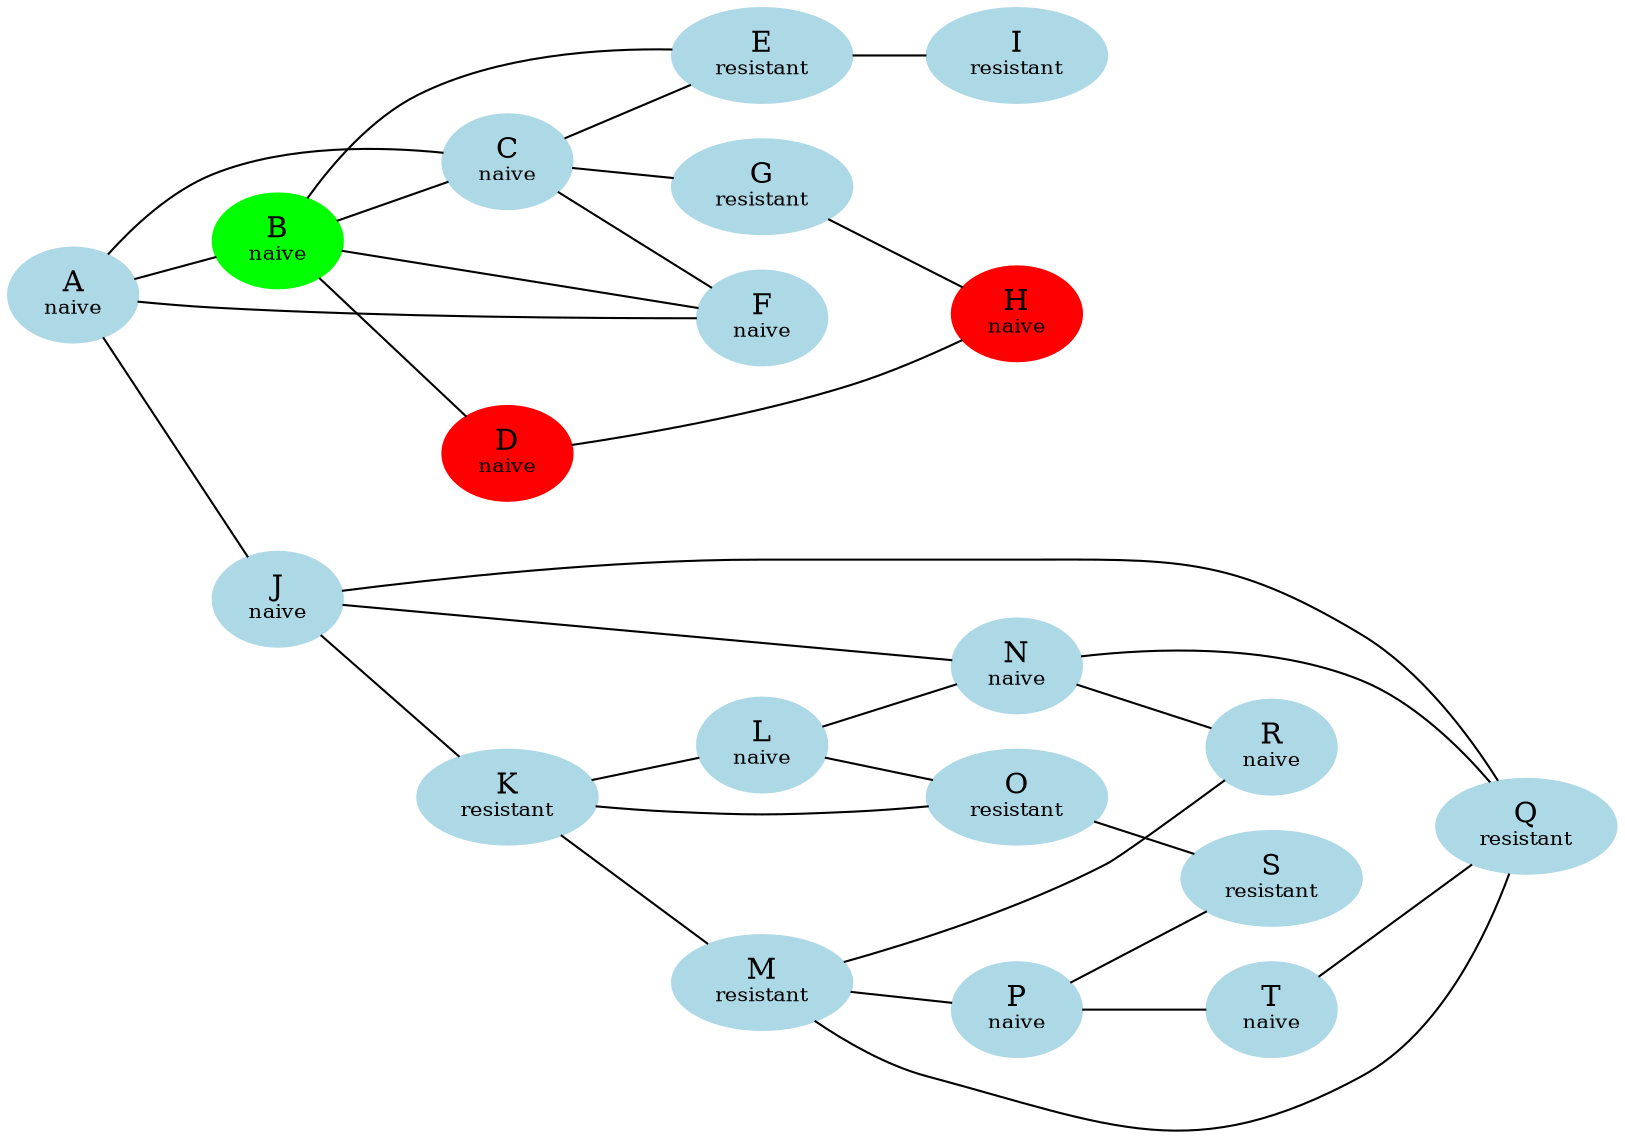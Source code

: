 graph {
 rankdir=LR;
A[label=<A<BR /><FONT POINT-SIZE="10">naive</FONT>>,style=filled, color=lightblue];
B[label=<B<BR /><FONT POINT-SIZE="10">naive</FONT>>,style=filled, color=green];
C[label=<C<BR /><FONT POINT-SIZE="10">naive</FONT>>,style=filled, color=lightblue];
D[label=<D<BR /><FONT POINT-SIZE="10">naive</FONT>>,style=filled, color=red];
E[label=<E<BR /><FONT POINT-SIZE="10">resistant</FONT>>,style=filled, color=lightblue];
F[label=<F<BR /><FONT POINT-SIZE="10">naive</FONT>>,style=filled, color=lightblue];
G[label=<G<BR /><FONT POINT-SIZE="10">resistant</FONT>>,style=filled, color=lightblue];
H[label=<H<BR /><FONT POINT-SIZE="10">naive</FONT>>,style=filled, color=red];
I[label=<I<BR /><FONT POINT-SIZE="10">resistant</FONT>>,style=filled, color=lightblue];
J[label=<J<BR /><FONT POINT-SIZE="10">naive</FONT>>,style=filled, color=lightblue];
K[label=<K<BR /><FONT POINT-SIZE="10">resistant</FONT>>,style=filled, color=lightblue];
L[label=<L<BR /><FONT POINT-SIZE="10">naive</FONT>>,style=filled, color=lightblue];
M[label=<M<BR /><FONT POINT-SIZE="10">resistant</FONT>>,style=filled, color=lightblue];
N[label=<N<BR /><FONT POINT-SIZE="10">naive</FONT>>,style=filled, color=lightblue];
O[label=<O<BR /><FONT POINT-SIZE="10">resistant</FONT>>,style=filled, color=lightblue];
P[label=<P<BR /><FONT POINT-SIZE="10">naive</FONT>>,style=filled, color=lightblue];
Q[label=<Q<BR /><FONT POINT-SIZE="10">resistant</FONT>>,style=filled, color=lightblue];
R[label=<R<BR /><FONT POINT-SIZE="10">naive</FONT>>,style=filled, color=lightblue];
S[label=<S<BR /><FONT POINT-SIZE="10">resistant</FONT>>,style=filled, color=lightblue];
T[label=<T<BR /><FONT POINT-SIZE="10">naive</FONT>>,style=filled, color=lightblue];
A -- {{B C J F }}
B -- {{D E C F }}
C -- {{F G E }}
D -- {{H }}
E -- {{I }}
F -- {{}}
G -- {{H }}
H -- {{}}
I -- {{}}
J -- {{K Q N }}
K -- {{L M O }}
L -- {{N O }}
M -- {{P Q R }}
N -- {{R Q }}
O -- {{S }}
P -- {{T S }}
Q -- {{}}
R -- {{}}
S -- {{}}
T -- {{Q }}
}
